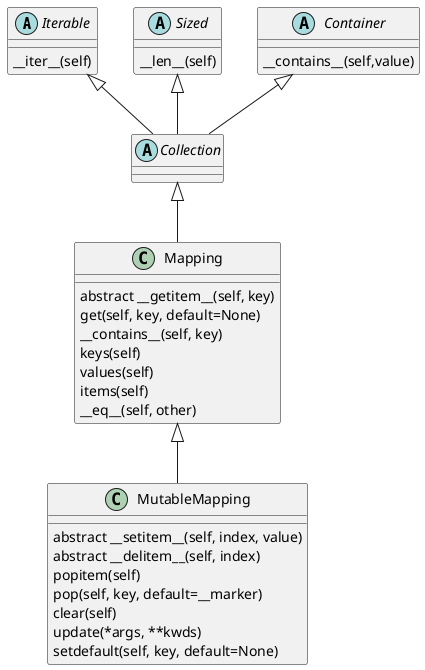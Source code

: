 @startuml
abstract class Iterable {
    __iter__(self)
}
abstract class Sized {
    __len__(self)
}
abstract class Container {
    __contains__(self,value)
}

abstract class Collection
abstract class Mapping

Sized <|-- Collection
Iterable <|-- Collection
Container <|-- Collection

Collection <|-- Mapping

Mapping <|-- MutableMapping

class Mapping {
    abstract __getitem__(self, key)
    get(self, key, default=None)
    __contains__(self, key)
    keys(self)
    values(self)
    items(self)
    __eq__(self, other)
}

class MutableMapping {
    abstract __setitem__(self, index, value)
    abstract __delitem__(self, index)
    popitem(self)
    pop(self, key, default=__marker)
    clear(self)
    update(*args, **kwds)
    setdefault(self, key, default=None)
}

@enduml